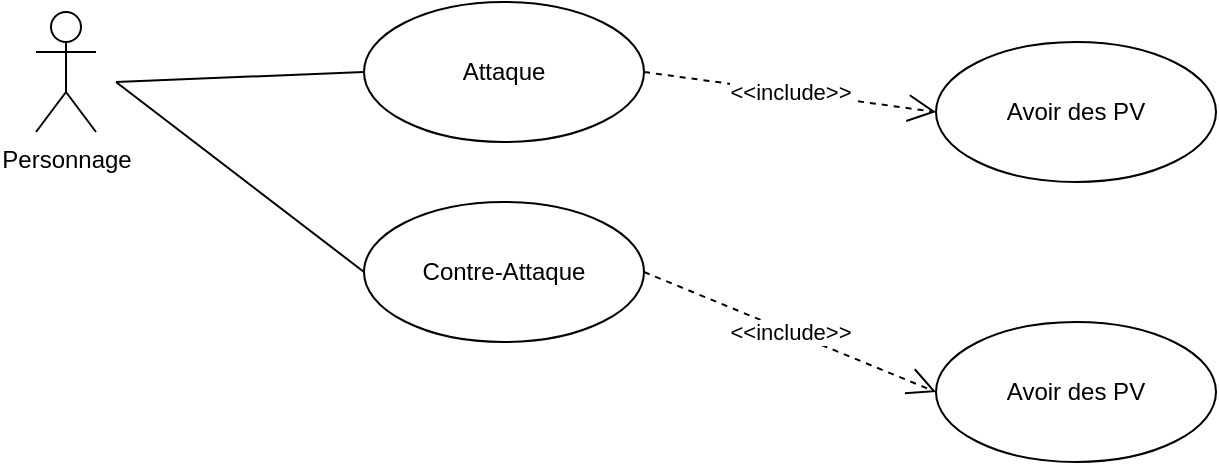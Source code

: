<mxfile version="26.0.11">
  <diagram name="Page-1" id="wApxX84WCJjRvpBj5n2O">
    <mxGraphModel dx="1290" dy="557" grid="1" gridSize="10" guides="1" tooltips="1" connect="1" arrows="1" fold="1" page="1" pageScale="1" pageWidth="827" pageHeight="1169" math="0" shadow="0">
      <root>
        <mxCell id="0" />
        <mxCell id="1" parent="0" />
        <mxCell id="sk-XKCHZcK_6466tmniM-1" value="Personnage&lt;div&gt;&lt;br&gt;&lt;/div&gt;" style="shape=umlActor;verticalLabelPosition=bottom;verticalAlign=top;html=1;" vertex="1" parent="1">
          <mxGeometry x="110" y="65" width="30" height="60" as="geometry" />
        </mxCell>
        <mxCell id="sk-XKCHZcK_6466tmniM-2" value="Attaque" style="ellipse;whiteSpace=wrap;html=1;" vertex="1" parent="1">
          <mxGeometry x="274" y="60" width="140" height="70" as="geometry" />
        </mxCell>
        <mxCell id="sk-XKCHZcK_6466tmniM-5" value="Avoir des PV" style="ellipse;whiteSpace=wrap;html=1;" vertex="1" parent="1">
          <mxGeometry x="560" y="80" width="140" height="70" as="geometry" />
        </mxCell>
        <mxCell id="sk-XKCHZcK_6466tmniM-7" value="" style="endArrow=none;html=1;rounded=0;entryX=0;entryY=0.5;entryDx=0;entryDy=0;" edge="1" parent="1" target="sk-XKCHZcK_6466tmniM-2">
          <mxGeometry width="50" height="50" relative="1" as="geometry">
            <mxPoint x="150" y="100" as="sourcePoint" />
            <mxPoint x="440" y="270" as="targetPoint" />
          </mxGeometry>
        </mxCell>
        <mxCell id="sk-XKCHZcK_6466tmniM-10" value="&amp;lt;&amp;lt;include&amp;gt;&amp;gt;" style="endArrow=open;endSize=12;dashed=1;html=1;rounded=0;exitX=1;exitY=0.5;exitDx=0;exitDy=0;entryX=0;entryY=0.5;entryDx=0;entryDy=0;" edge="1" parent="1" source="sk-XKCHZcK_6466tmniM-2" target="sk-XKCHZcK_6466tmniM-5">
          <mxGeometry x="-0.005" width="160" relative="1" as="geometry">
            <mxPoint x="394" y="65" as="sourcePoint" />
            <mxPoint x="510" y="90" as="targetPoint" />
            <mxPoint as="offset" />
          </mxGeometry>
        </mxCell>
        <mxCell id="sk-XKCHZcK_6466tmniM-11" value="Contre-Attaque" style="ellipse;whiteSpace=wrap;html=1;" vertex="1" parent="1">
          <mxGeometry x="274" y="160" width="140" height="70" as="geometry" />
        </mxCell>
        <mxCell id="sk-XKCHZcK_6466tmniM-12" value="" style="endArrow=none;html=1;rounded=0;entryX=0;entryY=0.5;entryDx=0;entryDy=0;" edge="1" parent="1" target="sk-XKCHZcK_6466tmniM-11">
          <mxGeometry width="50" height="50" relative="1" as="geometry">
            <mxPoint x="150" y="100" as="sourcePoint" />
            <mxPoint x="284" y="155" as="targetPoint" />
          </mxGeometry>
        </mxCell>
        <mxCell id="sk-XKCHZcK_6466tmniM-13" value="Avoir des PV" style="ellipse;whiteSpace=wrap;html=1;" vertex="1" parent="1">
          <mxGeometry x="560" y="220" width="140" height="70" as="geometry" />
        </mxCell>
        <mxCell id="sk-XKCHZcK_6466tmniM-14" value="&amp;lt;&amp;lt;include&amp;gt;&amp;gt;" style="endArrow=open;endSize=12;dashed=1;html=1;rounded=0;exitX=1;exitY=0.5;exitDx=0;exitDy=0;entryX=0;entryY=0.5;entryDx=0;entryDy=0;" edge="1" parent="1" source="sk-XKCHZcK_6466tmniM-11" target="sk-XKCHZcK_6466tmniM-13">
          <mxGeometry x="-0.005" width="160" relative="1" as="geometry">
            <mxPoint x="424" y="260" as="sourcePoint" />
            <mxPoint x="560" y="250" as="targetPoint" />
            <mxPoint as="offset" />
          </mxGeometry>
        </mxCell>
      </root>
    </mxGraphModel>
  </diagram>
</mxfile>
